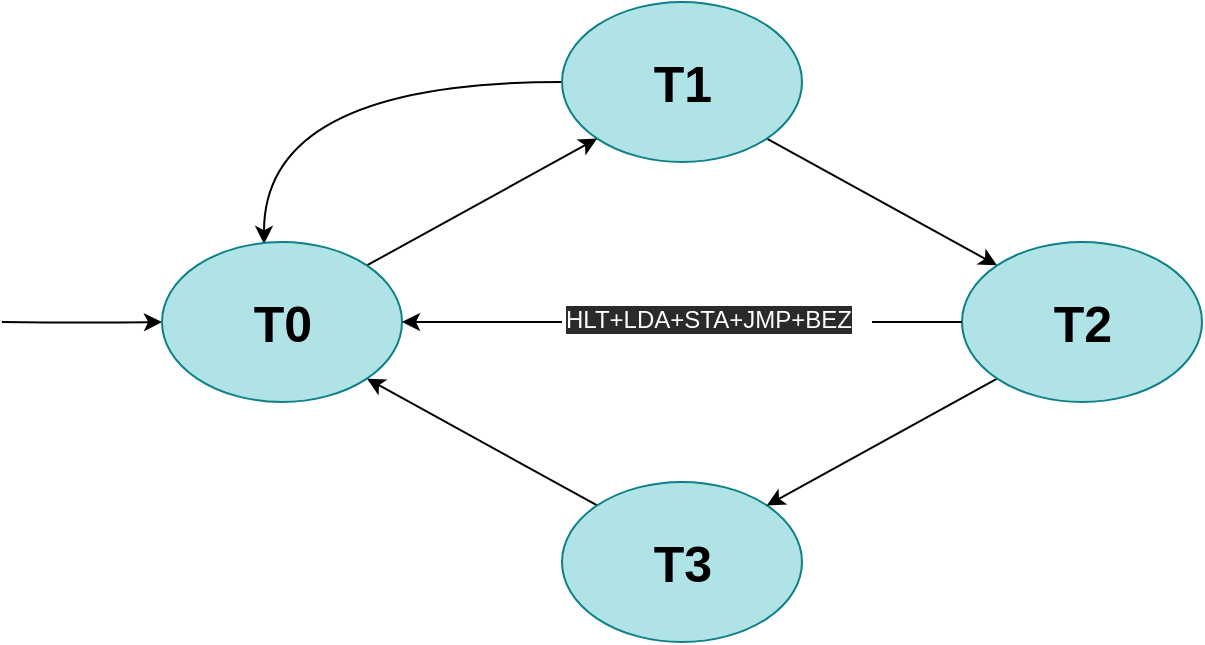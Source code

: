<mxfile version="15.9.1" type="github">
  <diagram id="RBtCFe2Ba4LOhHzZDmpl" name="Page-1">
    <mxGraphModel dx="1662" dy="801" grid="1" gridSize="10" guides="1" tooltips="1" connect="1" arrows="1" fold="1" page="1" pageScale="1" pageWidth="850" pageHeight="1100" math="0" shadow="0">
      <root>
        <mxCell id="0" />
        <mxCell id="1" parent="0" />
        <mxCell id="fP_PVVz7lahyX5aB9z5u-22" style="orthogonalLoop=1;jettySize=auto;html=1;exitX=1;exitY=1;exitDx=0;exitDy=0;entryX=0;entryY=0;entryDx=0;entryDy=0;fontSize=25;fontColor=#000000;" edge="1" parent="1" source="fP_PVVz7lahyX5aB9z5u-1" target="fP_PVVz7lahyX5aB9z5u-4">
          <mxGeometry relative="1" as="geometry" />
        </mxCell>
        <mxCell id="fP_PVVz7lahyX5aB9z5u-25" style="edgeStyle=orthogonalEdgeStyle;orthogonalLoop=1;jettySize=auto;html=1;exitX=0;exitY=0.5;exitDx=0;exitDy=0;entryX=0.425;entryY=0.013;entryDx=0;entryDy=0;entryPerimeter=0;fontSize=25;fontColor=#000000;curved=1;" edge="1" parent="1" source="fP_PVVz7lahyX5aB9z5u-1" target="fP_PVVz7lahyX5aB9z5u-3">
          <mxGeometry relative="1" as="geometry">
            <Array as="points">
              <mxPoint x="211" y="280" />
            </Array>
          </mxGeometry>
        </mxCell>
        <mxCell id="fP_PVVz7lahyX5aB9z5u-1" value="" style="ellipse;whiteSpace=wrap;html=1;fillColor=#b0e3e6;strokeColor=#0e8088;" vertex="1" parent="1">
          <mxGeometry x="360" y="240" width="120" height="80" as="geometry" />
        </mxCell>
        <mxCell id="fP_PVVz7lahyX5aB9z5u-24" style="orthogonalLoop=1;jettySize=auto;html=1;exitX=0;exitY=0;exitDx=0;exitDy=0;entryX=1;entryY=1;entryDx=0;entryDy=0;fontSize=25;fontColor=#000000;" edge="1" parent="1" source="fP_PVVz7lahyX5aB9z5u-2" target="fP_PVVz7lahyX5aB9z5u-3">
          <mxGeometry relative="1" as="geometry" />
        </mxCell>
        <mxCell id="fP_PVVz7lahyX5aB9z5u-2" value="" style="ellipse;whiteSpace=wrap;html=1;fillColor=#b0e3e6;strokeColor=#0e8088;" vertex="1" parent="1">
          <mxGeometry x="360" y="480" width="120" height="80" as="geometry" />
        </mxCell>
        <mxCell id="fP_PVVz7lahyX5aB9z5u-20" style="edgeStyle=orthogonalEdgeStyle;curved=1;orthogonalLoop=1;jettySize=auto;html=1;fontSize=25;fontColor=#000000;entryX=0;entryY=0.5;entryDx=0;entryDy=0;" edge="1" parent="1" target="fP_PVVz7lahyX5aB9z5u-3">
          <mxGeometry relative="1" as="geometry">
            <mxPoint x="80" y="400" as="sourcePoint" />
          </mxGeometry>
        </mxCell>
        <mxCell id="fP_PVVz7lahyX5aB9z5u-21" style="orthogonalLoop=1;jettySize=auto;html=1;exitX=1;exitY=0;exitDx=0;exitDy=0;entryX=0;entryY=1;entryDx=0;entryDy=0;fontSize=25;fontColor=#000000;" edge="1" parent="1" source="fP_PVVz7lahyX5aB9z5u-3" target="fP_PVVz7lahyX5aB9z5u-1">
          <mxGeometry relative="1" as="geometry" />
        </mxCell>
        <mxCell id="fP_PVVz7lahyX5aB9z5u-3" value="" style="ellipse;whiteSpace=wrap;html=1;fillColor=#b0e3e6;strokeColor=#0e8088;" vertex="1" parent="1">
          <mxGeometry x="160" y="360" width="120" height="80" as="geometry" />
        </mxCell>
        <mxCell id="fP_PVVz7lahyX5aB9z5u-19" style="edgeStyle=orthogonalEdgeStyle;curved=1;orthogonalLoop=1;jettySize=auto;html=1;exitX=0;exitY=0.5;exitDx=0;exitDy=0;entryX=1;entryY=0.5;entryDx=0;entryDy=0;fontSize=25;fontColor=#000000;startArrow=none;" edge="1" parent="1" source="fP_PVVz7lahyX5aB9z5u-30" target="fP_PVVz7lahyX5aB9z5u-3">
          <mxGeometry relative="1" as="geometry" />
        </mxCell>
        <mxCell id="fP_PVVz7lahyX5aB9z5u-23" style="orthogonalLoop=1;jettySize=auto;html=1;exitX=0;exitY=1;exitDx=0;exitDy=0;entryX=1;entryY=0;entryDx=0;entryDy=0;fontSize=25;fontColor=#000000;" edge="1" parent="1" source="fP_PVVz7lahyX5aB9z5u-4" target="fP_PVVz7lahyX5aB9z5u-2">
          <mxGeometry relative="1" as="geometry" />
        </mxCell>
        <mxCell id="fP_PVVz7lahyX5aB9z5u-4" value="" style="ellipse;whiteSpace=wrap;html=1;fillColor=#b0e3e6;strokeColor=#0e8088;" vertex="1" parent="1">
          <mxGeometry x="560" y="360" width="120" height="80" as="geometry" />
        </mxCell>
        <mxCell id="fP_PVVz7lahyX5aB9z5u-5" value="&lt;span style=&quot;font-size: 14px&quot;&gt;&lt;b style=&quot;font-size: 25px&quot;&gt;&lt;font color=&quot;#000000&quot;&gt;T0&lt;/font&gt;&lt;/b&gt;&lt;/span&gt;" style="text;html=1;resizable=0;autosize=1;align=center;verticalAlign=middle;points=[];fillColor=none;strokeColor=none;rounded=0;" vertex="1" parent="1">
          <mxGeometry x="200" y="390" width="40" height="20" as="geometry" />
        </mxCell>
        <mxCell id="fP_PVVz7lahyX5aB9z5u-6" value="&lt;span style=&quot;font-size: 14px&quot;&gt;&lt;b style=&quot;font-size: 25px&quot;&gt;&lt;font color=&quot;#000000&quot;&gt;T3&lt;/font&gt;&lt;/b&gt;&lt;/span&gt;" style="text;html=1;resizable=0;autosize=1;align=center;verticalAlign=middle;points=[];fillColor=none;strokeColor=none;rounded=0;" vertex="1" parent="1">
          <mxGeometry x="400" y="510" width="40" height="20" as="geometry" />
        </mxCell>
        <mxCell id="fP_PVVz7lahyX5aB9z5u-7" value="&lt;font color=&quot;#000000&quot;&gt;&lt;span style=&quot;font-size: 25px&quot;&gt;&lt;b&gt;T1&lt;/b&gt;&lt;/span&gt;&lt;/font&gt;" style="text;html=1;resizable=0;autosize=1;align=center;verticalAlign=middle;points=[];fillColor=none;strokeColor=none;rounded=0;" vertex="1" parent="1">
          <mxGeometry x="400" y="270" width="40" height="20" as="geometry" />
        </mxCell>
        <mxCell id="fP_PVVz7lahyX5aB9z5u-8" value="&lt;span style=&quot;font-size: 14px&quot;&gt;&lt;b style=&quot;font-size: 25px&quot;&gt;&lt;font color=&quot;#000000&quot;&gt;T2&lt;/font&gt;&lt;/b&gt;&lt;/span&gt;" style="text;html=1;resizable=0;autosize=1;align=center;verticalAlign=middle;points=[];fillColor=none;strokeColor=none;rounded=0;" vertex="1" parent="1">
          <mxGeometry x="600" y="390" width="40" height="20" as="geometry" />
        </mxCell>
        <mxCell id="fP_PVVz7lahyX5aB9z5u-26" value="&lt;font color=&quot;#ffffff&quot; style=&quot;font-size: 16px&quot;&gt;ALL&lt;/font&gt;" style="text;html=1;resizable=0;autosize=1;align=center;verticalAlign=middle;points=[];fillColor=none;strokeColor=none;rounded=0;fontSize=25;fontColor=#000000;" vertex="1" parent="1">
          <mxGeometry x="280" y="310" width="40" height="40" as="geometry" />
        </mxCell>
        <mxCell id="fP_PVVz7lahyX5aB9z5u-27" value="&lt;font color=&quot;#ffffff&quot; style=&quot;font-size: 16px&quot;&gt;NOP&lt;/font&gt;" style="text;html=1;resizable=0;autosize=1;align=center;verticalAlign=middle;points=[];fillColor=none;strokeColor=none;rounded=0;fontSize=25;fontColor=#000000;" vertex="1" parent="1">
          <mxGeometry x="205" y="270" width="50" height="40" as="geometry" />
        </mxCell>
        <mxCell id="fP_PVVz7lahyX5aB9z5u-28" value="&lt;font color=&quot;#ffffff&quot; style=&quot;font-size: 12px&quot;&gt;HLT+LDA+STA+JMP+BEZ+&lt;br&gt;AND+OR+ADD+SUB+NEG&lt;br&gt;&lt;/font&gt;" style="text;html=1;resizable=0;autosize=1;align=center;verticalAlign=middle;points=[];fillColor=none;strokeColor=none;rounded=0;fontSize=25;fontColor=#000000;" vertex="1" parent="1">
          <mxGeometry x="500" y="270" width="170" height="80" as="geometry" />
        </mxCell>
        <mxCell id="fP_PVVz7lahyX5aB9z5u-29" value="&lt;font color=&quot;#ffffff&quot; style=&quot;font-size: 12px&quot;&gt;AND+OR+ADD+SUB&lt;br&gt;&lt;/font&gt;" style="text;html=1;resizable=0;autosize=1;align=center;verticalAlign=middle;points=[];fillColor=none;strokeColor=none;rounded=0;fontSize=25;fontColor=#000000;" vertex="1" parent="1">
          <mxGeometry x="500" y="450" width="130" height="40" as="geometry" />
        </mxCell>
        <mxCell id="fP_PVVz7lahyX5aB9z5u-30" value="&lt;span style=&quot;color: rgb(255 , 255 , 255) ; font-family: &amp;#34;helvetica&amp;#34; ; font-size: 12px ; font-style: normal ; font-weight: 400 ; letter-spacing: normal ; text-align: center ; text-indent: 0px ; text-transform: none ; word-spacing: 0px ; background-color: rgb(42 , 42 , 42) ; display: inline ; float: none&quot;&gt;HLT+LDA+STA+JMP+BEZ&lt;/span&gt;" style="text;whiteSpace=wrap;html=1;fontSize=12;fontColor=#FFFFFF;" vertex="1" parent="1">
          <mxGeometry x="360" y="385" width="155" height="30" as="geometry" />
        </mxCell>
        <mxCell id="fP_PVVz7lahyX5aB9z5u-31" value="" style="edgeStyle=orthogonalEdgeStyle;curved=1;orthogonalLoop=1;jettySize=auto;html=1;exitX=0;exitY=0.5;exitDx=0;exitDy=0;entryX=1;entryY=0.5;entryDx=0;entryDy=0;fontSize=25;fontColor=#000000;endArrow=none;" edge="1" parent="1" source="fP_PVVz7lahyX5aB9z5u-4" target="fP_PVVz7lahyX5aB9z5u-30">
          <mxGeometry relative="1" as="geometry">
            <mxPoint x="560" y="400" as="sourcePoint" />
            <mxPoint x="280" y="400" as="targetPoint" />
          </mxGeometry>
        </mxCell>
      </root>
    </mxGraphModel>
  </diagram>
</mxfile>
